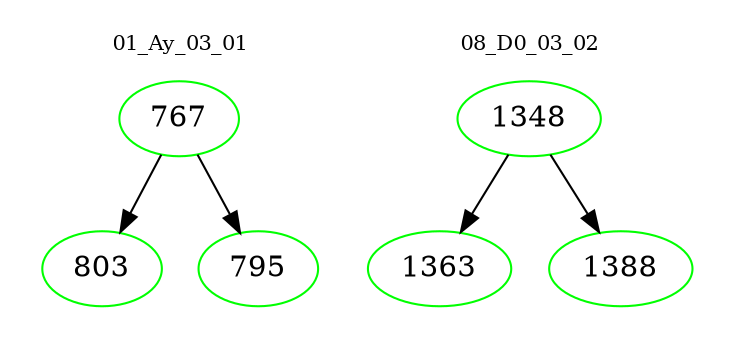 digraph{
subgraph cluster_0 {
color = white
label = "01_Ay_03_01";
fontsize=10;
T0_767 [label="767", color="green"]
T0_767 -> T0_803 [color="black"]
T0_803 [label="803", color="green"]
T0_767 -> T0_795 [color="black"]
T0_795 [label="795", color="green"]
}
subgraph cluster_1 {
color = white
label = "08_D0_03_02";
fontsize=10;
T1_1348 [label="1348", color="green"]
T1_1348 -> T1_1363 [color="black"]
T1_1363 [label="1363", color="green"]
T1_1348 -> T1_1388 [color="black"]
T1_1388 [label="1388", color="green"]
}
}
